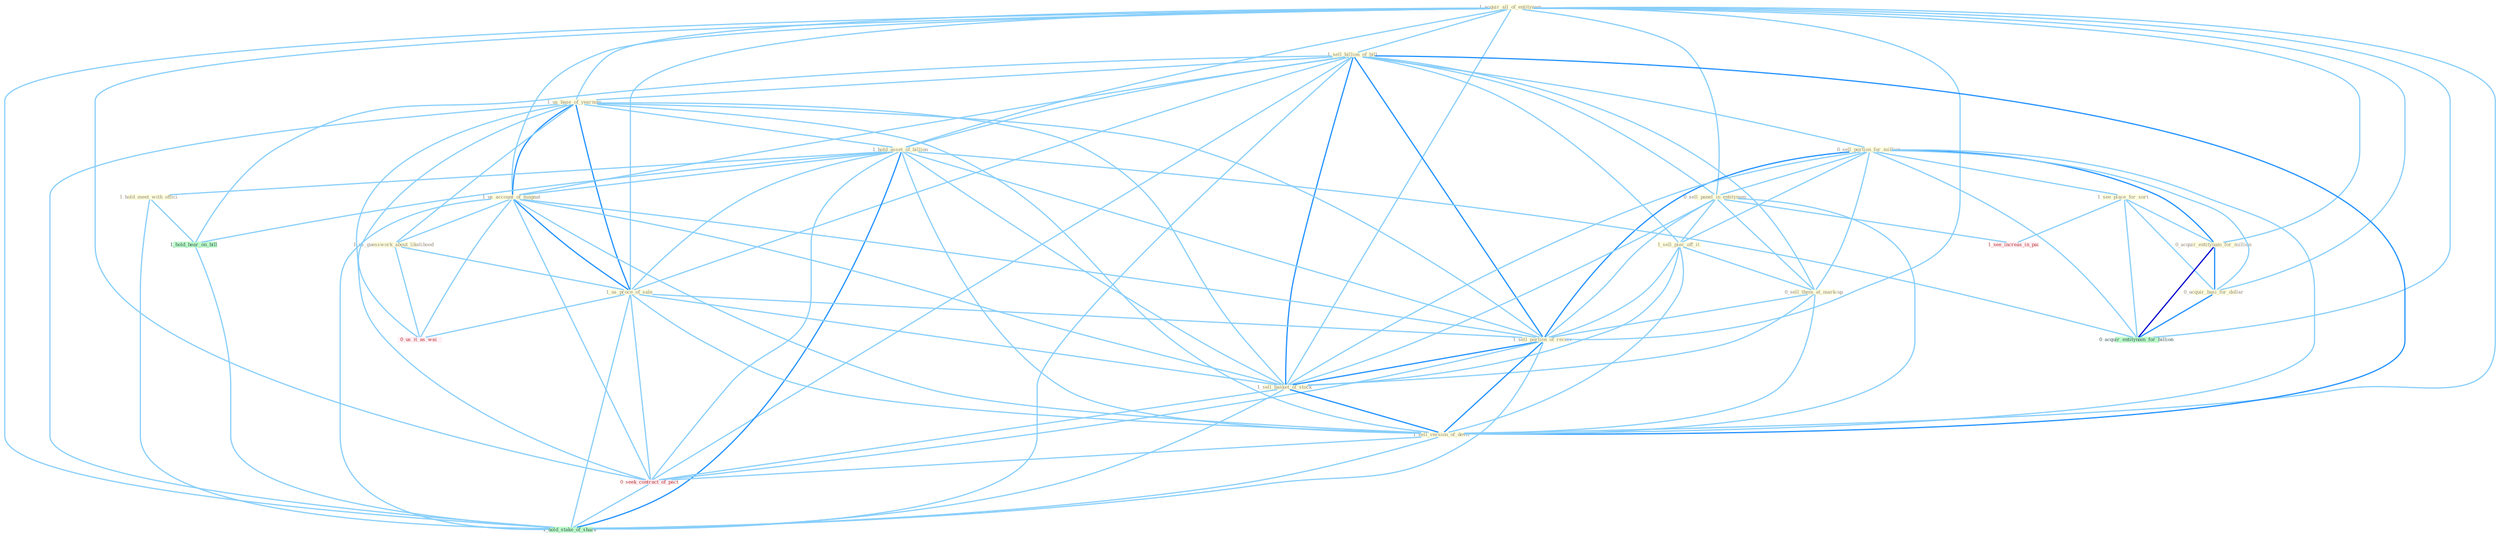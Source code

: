 Graph G{ 
    node
    [shape=polygon,style=filled,width=.5,height=.06,color="#BDFCC9",fixedsize=true,fontsize=4,
    fontcolor="#2f4f4f"];
    {node
    [color="#ffffe0", fontcolor="#8b7d6b"] "1_acquir_all_of_entitynam " "1_sell_billion_of_bill " "0_sell_portion_for_million " "0_sell_panel_in_entitynam " "1_see_place_for_sort " "1_sell_piec_off_it " "1_us_base_of_yearnum " "1_hold_asset_of_billion " "1_hold_meet_with_offici " "1_us_account_of_magnat " "0_acquir_entitynam_for_million " "1_us_guesswork_about_likelihood " "0_sell_them_at_mark-up " "1_us_proce_of_sale " "1_sell_portion_of_receiv " "1_sell_basket_of_stock " "1_sell_version_of_devic " "0_acquir_busi_for_dollar "}
{node [color="#fff0f5", fontcolor="#b22222"] "0_seek_contract_of_pact " "0_us_it_as_wai " "1_see_increas_in_pai "}
edge [color="#B0E2FF"];

	"1_acquir_all_of_entitynam " -- "1_sell_billion_of_bill " [w="1", color="#87cefa" ];
	"1_acquir_all_of_entitynam " -- "0_sell_panel_in_entitynam " [w="1", color="#87cefa" ];
	"1_acquir_all_of_entitynam " -- "1_us_base_of_yearnum " [w="1", color="#87cefa" ];
	"1_acquir_all_of_entitynam " -- "1_hold_asset_of_billion " [w="1", color="#87cefa" ];
	"1_acquir_all_of_entitynam " -- "1_us_account_of_magnat " [w="1", color="#87cefa" ];
	"1_acquir_all_of_entitynam " -- "0_acquir_entitynam_for_million " [w="1", color="#87cefa" ];
	"1_acquir_all_of_entitynam " -- "1_us_proce_of_sale " [w="1", color="#87cefa" ];
	"1_acquir_all_of_entitynam " -- "1_sell_portion_of_receiv " [w="1", color="#87cefa" ];
	"1_acquir_all_of_entitynam " -- "1_sell_basket_of_stock " [w="1", color="#87cefa" ];
	"1_acquir_all_of_entitynam " -- "1_sell_version_of_devic " [w="1", color="#87cefa" ];
	"1_acquir_all_of_entitynam " -- "0_acquir_busi_for_dollar " [w="1", color="#87cefa" ];
	"1_acquir_all_of_entitynam " -- "0_seek_contract_of_pact " [w="1", color="#87cefa" ];
	"1_acquir_all_of_entitynam " -- "0_acquir_entitynam_for_billion " [w="1", color="#87cefa" ];
	"1_acquir_all_of_entitynam " -- "1_hold_stake_of_share " [w="1", color="#87cefa" ];
	"1_sell_billion_of_bill " -- "0_sell_portion_for_million " [w="1", color="#87cefa" ];
	"1_sell_billion_of_bill " -- "0_sell_panel_in_entitynam " [w="1", color="#87cefa" ];
	"1_sell_billion_of_bill " -- "1_sell_piec_off_it " [w="1", color="#87cefa" ];
	"1_sell_billion_of_bill " -- "1_us_base_of_yearnum " [w="1", color="#87cefa" ];
	"1_sell_billion_of_bill " -- "1_hold_asset_of_billion " [w="1", color="#87cefa" ];
	"1_sell_billion_of_bill " -- "1_us_account_of_magnat " [w="1", color="#87cefa" ];
	"1_sell_billion_of_bill " -- "0_sell_them_at_mark-up " [w="1", color="#87cefa" ];
	"1_sell_billion_of_bill " -- "1_us_proce_of_sale " [w="1", color="#87cefa" ];
	"1_sell_billion_of_bill " -- "1_sell_portion_of_receiv " [w="2", color="#1e90ff" , len=0.8];
	"1_sell_billion_of_bill " -- "1_sell_basket_of_stock " [w="2", color="#1e90ff" , len=0.8];
	"1_sell_billion_of_bill " -- "1_sell_version_of_devic " [w="2", color="#1e90ff" , len=0.8];
	"1_sell_billion_of_bill " -- "0_seek_contract_of_pact " [w="1", color="#87cefa" ];
	"1_sell_billion_of_bill " -- "1_hold_hear_on_bill " [w="1", color="#87cefa" ];
	"1_sell_billion_of_bill " -- "1_hold_stake_of_share " [w="1", color="#87cefa" ];
	"0_sell_portion_for_million " -- "0_sell_panel_in_entitynam " [w="1", color="#87cefa" ];
	"0_sell_portion_for_million " -- "1_see_place_for_sort " [w="1", color="#87cefa" ];
	"0_sell_portion_for_million " -- "1_sell_piec_off_it " [w="1", color="#87cefa" ];
	"0_sell_portion_for_million " -- "0_acquir_entitynam_for_million " [w="2", color="#1e90ff" , len=0.8];
	"0_sell_portion_for_million " -- "0_sell_them_at_mark-up " [w="1", color="#87cefa" ];
	"0_sell_portion_for_million " -- "1_sell_portion_of_receiv " [w="2", color="#1e90ff" , len=0.8];
	"0_sell_portion_for_million " -- "1_sell_basket_of_stock " [w="1", color="#87cefa" ];
	"0_sell_portion_for_million " -- "1_sell_version_of_devic " [w="1", color="#87cefa" ];
	"0_sell_portion_for_million " -- "0_acquir_busi_for_dollar " [w="1", color="#87cefa" ];
	"0_sell_portion_for_million " -- "0_acquir_entitynam_for_billion " [w="1", color="#87cefa" ];
	"0_sell_panel_in_entitynam " -- "1_sell_piec_off_it " [w="1", color="#87cefa" ];
	"0_sell_panel_in_entitynam " -- "0_sell_them_at_mark-up " [w="1", color="#87cefa" ];
	"0_sell_panel_in_entitynam " -- "1_sell_portion_of_receiv " [w="1", color="#87cefa" ];
	"0_sell_panel_in_entitynam " -- "1_sell_basket_of_stock " [w="1", color="#87cefa" ];
	"0_sell_panel_in_entitynam " -- "1_sell_version_of_devic " [w="1", color="#87cefa" ];
	"0_sell_panel_in_entitynam " -- "1_see_increas_in_pai " [w="1", color="#87cefa" ];
	"1_see_place_for_sort " -- "0_acquir_entitynam_for_million " [w="1", color="#87cefa" ];
	"1_see_place_for_sort " -- "0_acquir_busi_for_dollar " [w="1", color="#87cefa" ];
	"1_see_place_for_sort " -- "0_acquir_entitynam_for_billion " [w="1", color="#87cefa" ];
	"1_see_place_for_sort " -- "1_see_increas_in_pai " [w="1", color="#87cefa" ];
	"1_sell_piec_off_it " -- "0_sell_them_at_mark-up " [w="1", color="#87cefa" ];
	"1_sell_piec_off_it " -- "1_sell_portion_of_receiv " [w="1", color="#87cefa" ];
	"1_sell_piec_off_it " -- "1_sell_basket_of_stock " [w="1", color="#87cefa" ];
	"1_sell_piec_off_it " -- "1_sell_version_of_devic " [w="1", color="#87cefa" ];
	"1_us_base_of_yearnum " -- "1_hold_asset_of_billion " [w="1", color="#87cefa" ];
	"1_us_base_of_yearnum " -- "1_us_account_of_magnat " [w="2", color="#1e90ff" , len=0.8];
	"1_us_base_of_yearnum " -- "1_us_guesswork_about_likelihood " [w="1", color="#87cefa" ];
	"1_us_base_of_yearnum " -- "1_us_proce_of_sale " [w="2", color="#1e90ff" , len=0.8];
	"1_us_base_of_yearnum " -- "1_sell_portion_of_receiv " [w="1", color="#87cefa" ];
	"1_us_base_of_yearnum " -- "1_sell_basket_of_stock " [w="1", color="#87cefa" ];
	"1_us_base_of_yearnum " -- "1_sell_version_of_devic " [w="1", color="#87cefa" ];
	"1_us_base_of_yearnum " -- "0_seek_contract_of_pact " [w="1", color="#87cefa" ];
	"1_us_base_of_yearnum " -- "0_us_it_as_wai " [w="1", color="#87cefa" ];
	"1_us_base_of_yearnum " -- "1_hold_stake_of_share " [w="1", color="#87cefa" ];
	"1_hold_asset_of_billion " -- "1_hold_meet_with_offici " [w="1", color="#87cefa" ];
	"1_hold_asset_of_billion " -- "1_us_account_of_magnat " [w="1", color="#87cefa" ];
	"1_hold_asset_of_billion " -- "1_us_proce_of_sale " [w="1", color="#87cefa" ];
	"1_hold_asset_of_billion " -- "1_sell_portion_of_receiv " [w="1", color="#87cefa" ];
	"1_hold_asset_of_billion " -- "1_sell_basket_of_stock " [w="1", color="#87cefa" ];
	"1_hold_asset_of_billion " -- "1_sell_version_of_devic " [w="1", color="#87cefa" ];
	"1_hold_asset_of_billion " -- "0_seek_contract_of_pact " [w="1", color="#87cefa" ];
	"1_hold_asset_of_billion " -- "0_acquir_entitynam_for_billion " [w="1", color="#87cefa" ];
	"1_hold_asset_of_billion " -- "1_hold_hear_on_bill " [w="1", color="#87cefa" ];
	"1_hold_asset_of_billion " -- "1_hold_stake_of_share " [w="2", color="#1e90ff" , len=0.8];
	"1_hold_meet_with_offici " -- "1_hold_hear_on_bill " [w="1", color="#87cefa" ];
	"1_hold_meet_with_offici " -- "1_hold_stake_of_share " [w="1", color="#87cefa" ];
	"1_us_account_of_magnat " -- "1_us_guesswork_about_likelihood " [w="1", color="#87cefa" ];
	"1_us_account_of_magnat " -- "1_us_proce_of_sale " [w="2", color="#1e90ff" , len=0.8];
	"1_us_account_of_magnat " -- "1_sell_portion_of_receiv " [w="1", color="#87cefa" ];
	"1_us_account_of_magnat " -- "1_sell_basket_of_stock " [w="1", color="#87cefa" ];
	"1_us_account_of_magnat " -- "1_sell_version_of_devic " [w="1", color="#87cefa" ];
	"1_us_account_of_magnat " -- "0_seek_contract_of_pact " [w="1", color="#87cefa" ];
	"1_us_account_of_magnat " -- "0_us_it_as_wai " [w="1", color="#87cefa" ];
	"1_us_account_of_magnat " -- "1_hold_stake_of_share " [w="1", color="#87cefa" ];
	"0_acquir_entitynam_for_million " -- "0_acquir_busi_for_dollar " [w="2", color="#1e90ff" , len=0.8];
	"0_acquir_entitynam_for_million " -- "0_acquir_entitynam_for_billion " [w="3", color="#0000cd" , len=0.6];
	"1_us_guesswork_about_likelihood " -- "1_us_proce_of_sale " [w="1", color="#87cefa" ];
	"1_us_guesswork_about_likelihood " -- "0_us_it_as_wai " [w="1", color="#87cefa" ];
	"0_sell_them_at_mark-up " -- "1_sell_portion_of_receiv " [w="1", color="#87cefa" ];
	"0_sell_them_at_mark-up " -- "1_sell_basket_of_stock " [w="1", color="#87cefa" ];
	"0_sell_them_at_mark-up " -- "1_sell_version_of_devic " [w="1", color="#87cefa" ];
	"1_us_proce_of_sale " -- "1_sell_portion_of_receiv " [w="1", color="#87cefa" ];
	"1_us_proce_of_sale " -- "1_sell_basket_of_stock " [w="1", color="#87cefa" ];
	"1_us_proce_of_sale " -- "1_sell_version_of_devic " [w="1", color="#87cefa" ];
	"1_us_proce_of_sale " -- "0_seek_contract_of_pact " [w="1", color="#87cefa" ];
	"1_us_proce_of_sale " -- "0_us_it_as_wai " [w="1", color="#87cefa" ];
	"1_us_proce_of_sale " -- "1_hold_stake_of_share " [w="1", color="#87cefa" ];
	"1_sell_portion_of_receiv " -- "1_sell_basket_of_stock " [w="2", color="#1e90ff" , len=0.8];
	"1_sell_portion_of_receiv " -- "1_sell_version_of_devic " [w="2", color="#1e90ff" , len=0.8];
	"1_sell_portion_of_receiv " -- "0_seek_contract_of_pact " [w="1", color="#87cefa" ];
	"1_sell_portion_of_receiv " -- "1_hold_stake_of_share " [w="1", color="#87cefa" ];
	"1_sell_basket_of_stock " -- "1_sell_version_of_devic " [w="2", color="#1e90ff" , len=0.8];
	"1_sell_basket_of_stock " -- "0_seek_contract_of_pact " [w="1", color="#87cefa" ];
	"1_sell_basket_of_stock " -- "1_hold_stake_of_share " [w="1", color="#87cefa" ];
	"1_sell_version_of_devic " -- "0_seek_contract_of_pact " [w="1", color="#87cefa" ];
	"1_sell_version_of_devic " -- "1_hold_stake_of_share " [w="1", color="#87cefa" ];
	"0_acquir_busi_for_dollar " -- "0_acquir_entitynam_for_billion " [w="2", color="#1e90ff" , len=0.8];
	"0_seek_contract_of_pact " -- "1_hold_stake_of_share " [w="1", color="#87cefa" ];
	"1_hold_hear_on_bill " -- "1_hold_stake_of_share " [w="1", color="#87cefa" ];
}